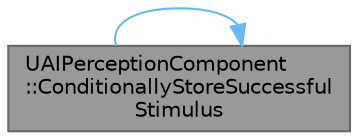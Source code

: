 digraph "UAIPerceptionComponent::ConditionallyStoreSuccessfulStimulus"
{
 // INTERACTIVE_SVG=YES
 // LATEX_PDF_SIZE
  bgcolor="transparent";
  edge [fontname=Helvetica,fontsize=10,labelfontname=Helvetica,labelfontsize=10];
  node [fontname=Helvetica,fontsize=10,shape=box,height=0.2,width=0.4];
  rankdir="LR";
  Node1 [id="Node000001",label="UAIPerceptionComponent\l::ConditionallyStoreSuccessful\lStimulus",height=0.2,width=0.4,color="gray40", fillcolor="grey60", style="filled", fontcolor="black",tooltip="Updates the stimulus entry in StimulusStore, if NewStimulus is more recent or stronger."];
  Node1 -> Node1 [id="edge1_Node000001_Node000001",color="steelblue1",style="solid",tooltip=" "];
}
